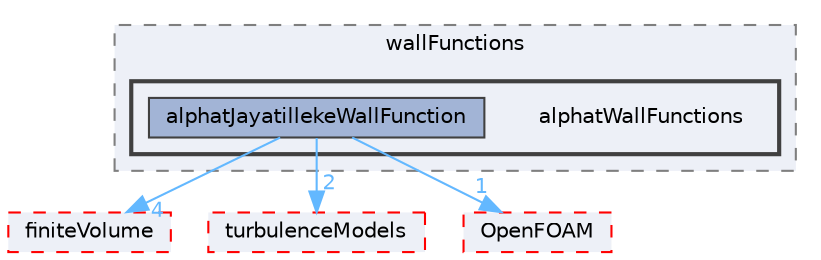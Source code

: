 digraph "src/TurbulenceModels/incompressible/turbulentTransportModels/derivedFvPatchFields/wallFunctions/alphatWallFunctions"
{
 // LATEX_PDF_SIZE
  bgcolor="transparent";
  edge [fontname=Helvetica,fontsize=10,labelfontname=Helvetica,labelfontsize=10];
  node [fontname=Helvetica,fontsize=10,shape=box,height=0.2,width=0.4];
  compound=true
  subgraph clusterdir_764c29f627bb16092ab41d68d9526cc0 {
    graph [ bgcolor="#edf0f7", pencolor="grey50", label="wallFunctions", fontname=Helvetica,fontsize=10 style="filled,dashed", URL="dir_764c29f627bb16092ab41d68d9526cc0.html",tooltip=""]
  subgraph clusterdir_05ef2981ccce0026518285af37fb715d {
    graph [ bgcolor="#edf0f7", pencolor="grey25", label="", fontname=Helvetica,fontsize=10 style="filled,bold", URL="dir_05ef2981ccce0026518285af37fb715d.html",tooltip=""]
    dir_05ef2981ccce0026518285af37fb715d [shape=plaintext, label="alphatWallFunctions"];
  dir_48dc45c3eb394f0bc289a5997135e7da [label="alphatJayatillekeWallFunction", fillcolor="#a2b4d6", color="grey25", style="filled", URL="dir_48dc45c3eb394f0bc289a5997135e7da.html",tooltip=""];
  }
  }
  dir_9bd15774b555cf7259a6fa18f99fe99b [label="finiteVolume", fillcolor="#edf0f7", color="red", style="filled,dashed", URL="dir_9bd15774b555cf7259a6fa18f99fe99b.html",tooltip=""];
  dir_a3dc37bcacf99bb6122ed819dac99f09 [label="turbulenceModels", fillcolor="#edf0f7", color="red", style="filled,dashed", URL="dir_a3dc37bcacf99bb6122ed819dac99f09.html",tooltip=""];
  dir_c5473ff19b20e6ec4dfe5c310b3778a8 [label="OpenFOAM", fillcolor="#edf0f7", color="red", style="filled,dashed", URL="dir_c5473ff19b20e6ec4dfe5c310b3778a8.html",tooltip=""];
  dir_48dc45c3eb394f0bc289a5997135e7da->dir_9bd15774b555cf7259a6fa18f99fe99b [headlabel="4", labeldistance=1.5 headhref="dir_000094_001387.html" href="dir_000094_001387.html" color="steelblue1" fontcolor="steelblue1"];
  dir_48dc45c3eb394f0bc289a5997135e7da->dir_a3dc37bcacf99bb6122ed819dac99f09 [headlabel="2", labeldistance=1.5 headhref="dir_000094_004144.html" href="dir_000094_004144.html" color="steelblue1" fontcolor="steelblue1"];
  dir_48dc45c3eb394f0bc289a5997135e7da->dir_c5473ff19b20e6ec4dfe5c310b3778a8 [headlabel="1", labeldistance=1.5 headhref="dir_000094_002695.html" href="dir_000094_002695.html" color="steelblue1" fontcolor="steelblue1"];
}
